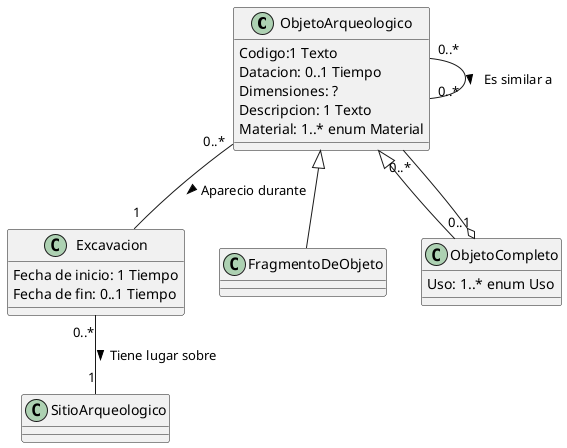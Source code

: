 @startuml ejercicio28

Class ObjetoArqueologico{
    Codigo:1 Texto
    Datacion: 0..1 Tiempo
    Dimensiones: ?
    Descripcion: 1 Texto
    Material: 1..* enum Material
}

Class Excavacion{
    Fecha de inicio: 1 Tiempo
    Fecha de fin: 0..1 Tiempo
}

Class SitioArqueologico{
    
}

Class FragmentoDeObjeto extends ObjetoArqueologico{

}

Class ObjetoCompleto extends ObjetoArqueologico{
    Uso: 1..* enum Uso
}


ObjetoArqueologico "0..*" -- "0..*" ObjetoArqueologico: Es similar a >
ObjetoArqueologico "0..*" --o "0..1" ObjetoCompleto
ObjetoArqueologico "0..*" -- "1" Excavacion: Aparecio durante >
Excavacion "0..*" -- "1" SitioArqueologico : Tiene lugar sobre >

@enduml